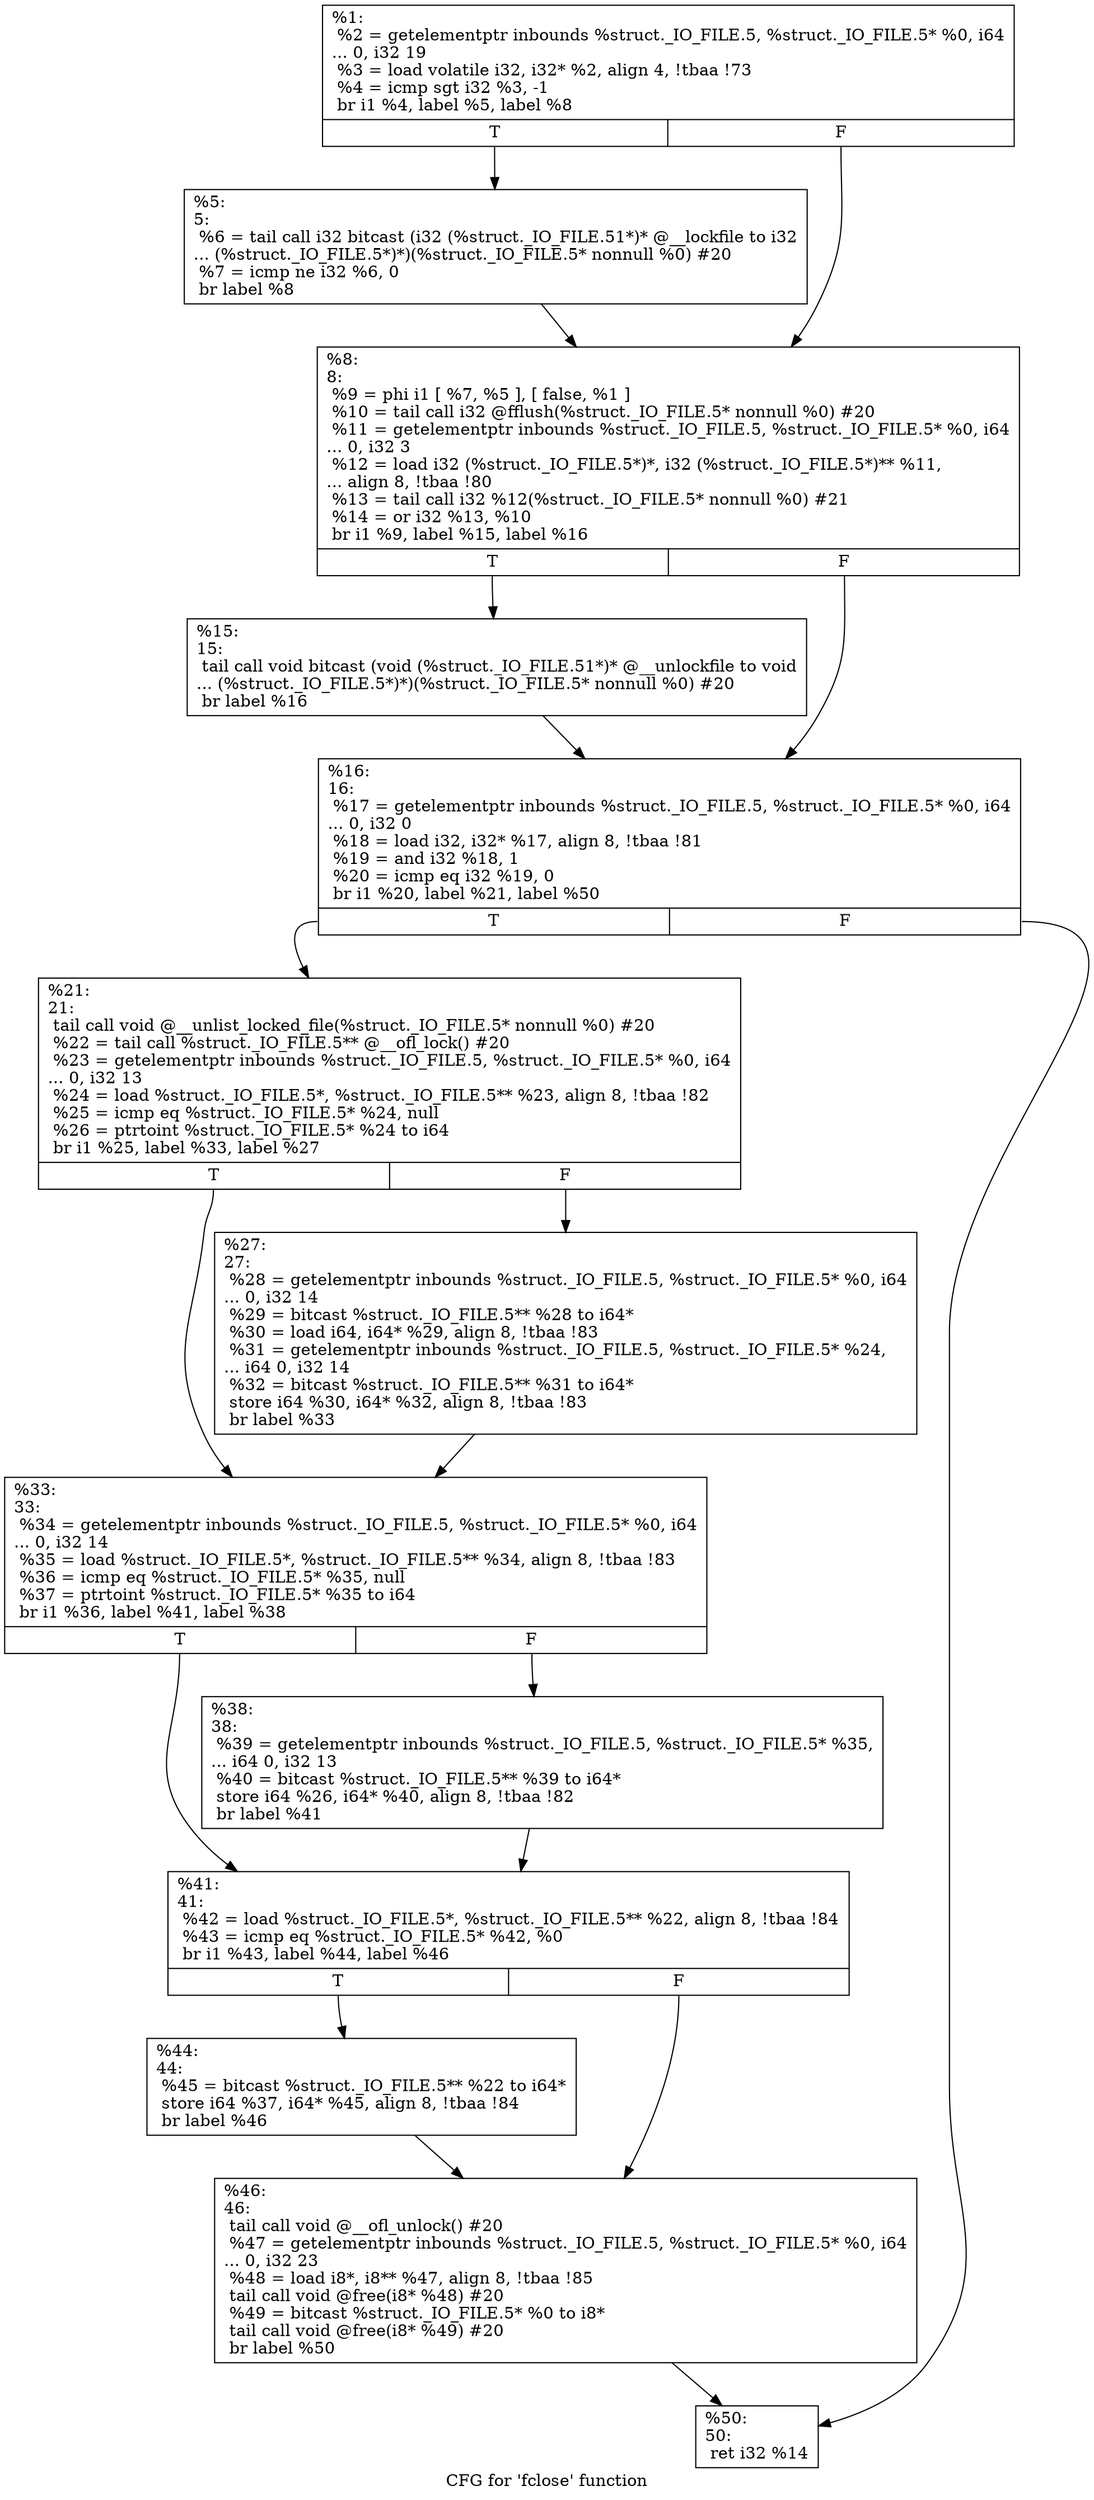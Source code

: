 digraph "CFG for 'fclose' function" {
	label="CFG for 'fclose' function";

	Node0x2266660 [shape=record,label="{%1:\l  %2 = getelementptr inbounds %struct._IO_FILE.5, %struct._IO_FILE.5* %0, i64\l... 0, i32 19\l  %3 = load volatile i32, i32* %2, align 4, !tbaa !73\l  %4 = icmp sgt i32 %3, -1\l  br i1 %4, label %5, label %8\l|{<s0>T|<s1>F}}"];
	Node0x2266660:s0 -> Node0x2266720;
	Node0x2266660:s1 -> Node0x2266770;
	Node0x2266720 [shape=record,label="{%5:\l5:                                                \l  %6 = tail call i32 bitcast (i32 (%struct._IO_FILE.51*)* @__lockfile to i32\l... (%struct._IO_FILE.5*)*)(%struct._IO_FILE.5* nonnull %0) #20\l  %7 = icmp ne i32 %6, 0\l  br label %8\l}"];
	Node0x2266720 -> Node0x2266770;
	Node0x2266770 [shape=record,label="{%8:\l8:                                                \l  %9 = phi i1 [ %7, %5 ], [ false, %1 ]\l  %10 = tail call i32 @fflush(%struct._IO_FILE.5* nonnull %0) #20\l  %11 = getelementptr inbounds %struct._IO_FILE.5, %struct._IO_FILE.5* %0, i64\l... 0, i32 3\l  %12 = load i32 (%struct._IO_FILE.5*)*, i32 (%struct._IO_FILE.5*)** %11,\l... align 8, !tbaa !80\l  %13 = tail call i32 %12(%struct._IO_FILE.5* nonnull %0) #21\l  %14 = or i32 %13, %10\l  br i1 %9, label %15, label %16\l|{<s0>T|<s1>F}}"];
	Node0x2266770:s0 -> Node0x22667c0;
	Node0x2266770:s1 -> Node0x2266810;
	Node0x22667c0 [shape=record,label="{%15:\l15:                                               \l  tail call void bitcast (void (%struct._IO_FILE.51*)* @__unlockfile to void\l... (%struct._IO_FILE.5*)*)(%struct._IO_FILE.5* nonnull %0) #20\l  br label %16\l}"];
	Node0x22667c0 -> Node0x2266810;
	Node0x2266810 [shape=record,label="{%16:\l16:                                               \l  %17 = getelementptr inbounds %struct._IO_FILE.5, %struct._IO_FILE.5* %0, i64\l... 0, i32 0\l  %18 = load i32, i32* %17, align 8, !tbaa !81\l  %19 = and i32 %18, 1\l  %20 = icmp eq i32 %19, 0\l  br i1 %20, label %21, label %50\l|{<s0>T|<s1>F}}"];
	Node0x2266810:s0 -> Node0x2266860;
	Node0x2266810:s1 -> Node0x2266a90;
	Node0x2266860 [shape=record,label="{%21:\l21:                                               \l  tail call void @__unlist_locked_file(%struct._IO_FILE.5* nonnull %0) #20\l  %22 = tail call %struct._IO_FILE.5** @__ofl_lock() #20\l  %23 = getelementptr inbounds %struct._IO_FILE.5, %struct._IO_FILE.5* %0, i64\l... 0, i32 13\l  %24 = load %struct._IO_FILE.5*, %struct._IO_FILE.5** %23, align 8, !tbaa !82\l  %25 = icmp eq %struct._IO_FILE.5* %24, null\l  %26 = ptrtoint %struct._IO_FILE.5* %24 to i64\l  br i1 %25, label %33, label %27\l|{<s0>T|<s1>F}}"];
	Node0x2266860:s0 -> Node0x2266900;
	Node0x2266860:s1 -> Node0x22668b0;
	Node0x22668b0 [shape=record,label="{%27:\l27:                                               \l  %28 = getelementptr inbounds %struct._IO_FILE.5, %struct._IO_FILE.5* %0, i64\l... 0, i32 14\l  %29 = bitcast %struct._IO_FILE.5** %28 to i64*\l  %30 = load i64, i64* %29, align 8, !tbaa !83\l  %31 = getelementptr inbounds %struct._IO_FILE.5, %struct._IO_FILE.5* %24,\l... i64 0, i32 14\l  %32 = bitcast %struct._IO_FILE.5** %31 to i64*\l  store i64 %30, i64* %32, align 8, !tbaa !83\l  br label %33\l}"];
	Node0x22668b0 -> Node0x2266900;
	Node0x2266900 [shape=record,label="{%33:\l33:                                               \l  %34 = getelementptr inbounds %struct._IO_FILE.5, %struct._IO_FILE.5* %0, i64\l... 0, i32 14\l  %35 = load %struct._IO_FILE.5*, %struct._IO_FILE.5** %34, align 8, !tbaa !83\l  %36 = icmp eq %struct._IO_FILE.5* %35, null\l  %37 = ptrtoint %struct._IO_FILE.5* %35 to i64\l  br i1 %36, label %41, label %38\l|{<s0>T|<s1>F}}"];
	Node0x2266900:s0 -> Node0x22669a0;
	Node0x2266900:s1 -> Node0x2266950;
	Node0x2266950 [shape=record,label="{%38:\l38:                                               \l  %39 = getelementptr inbounds %struct._IO_FILE.5, %struct._IO_FILE.5* %35,\l... i64 0, i32 13\l  %40 = bitcast %struct._IO_FILE.5** %39 to i64*\l  store i64 %26, i64* %40, align 8, !tbaa !82\l  br label %41\l}"];
	Node0x2266950 -> Node0x22669a0;
	Node0x22669a0 [shape=record,label="{%41:\l41:                                               \l  %42 = load %struct._IO_FILE.5*, %struct._IO_FILE.5** %22, align 8, !tbaa !84\l  %43 = icmp eq %struct._IO_FILE.5* %42, %0\l  br i1 %43, label %44, label %46\l|{<s0>T|<s1>F}}"];
	Node0x22669a0:s0 -> Node0x22669f0;
	Node0x22669a0:s1 -> Node0x2266a40;
	Node0x22669f0 [shape=record,label="{%44:\l44:                                               \l  %45 = bitcast %struct._IO_FILE.5** %22 to i64*\l  store i64 %37, i64* %45, align 8, !tbaa !84\l  br label %46\l}"];
	Node0x22669f0 -> Node0x2266a40;
	Node0x2266a40 [shape=record,label="{%46:\l46:                                               \l  tail call void @__ofl_unlock() #20\l  %47 = getelementptr inbounds %struct._IO_FILE.5, %struct._IO_FILE.5* %0, i64\l... 0, i32 23\l  %48 = load i8*, i8** %47, align 8, !tbaa !85\l  tail call void @free(i8* %48) #20\l  %49 = bitcast %struct._IO_FILE.5* %0 to i8*\l  tail call void @free(i8* %49) #20\l  br label %50\l}"];
	Node0x2266a40 -> Node0x2266a90;
	Node0x2266a90 [shape=record,label="{%50:\l50:                                               \l  ret i32 %14\l}"];
}
